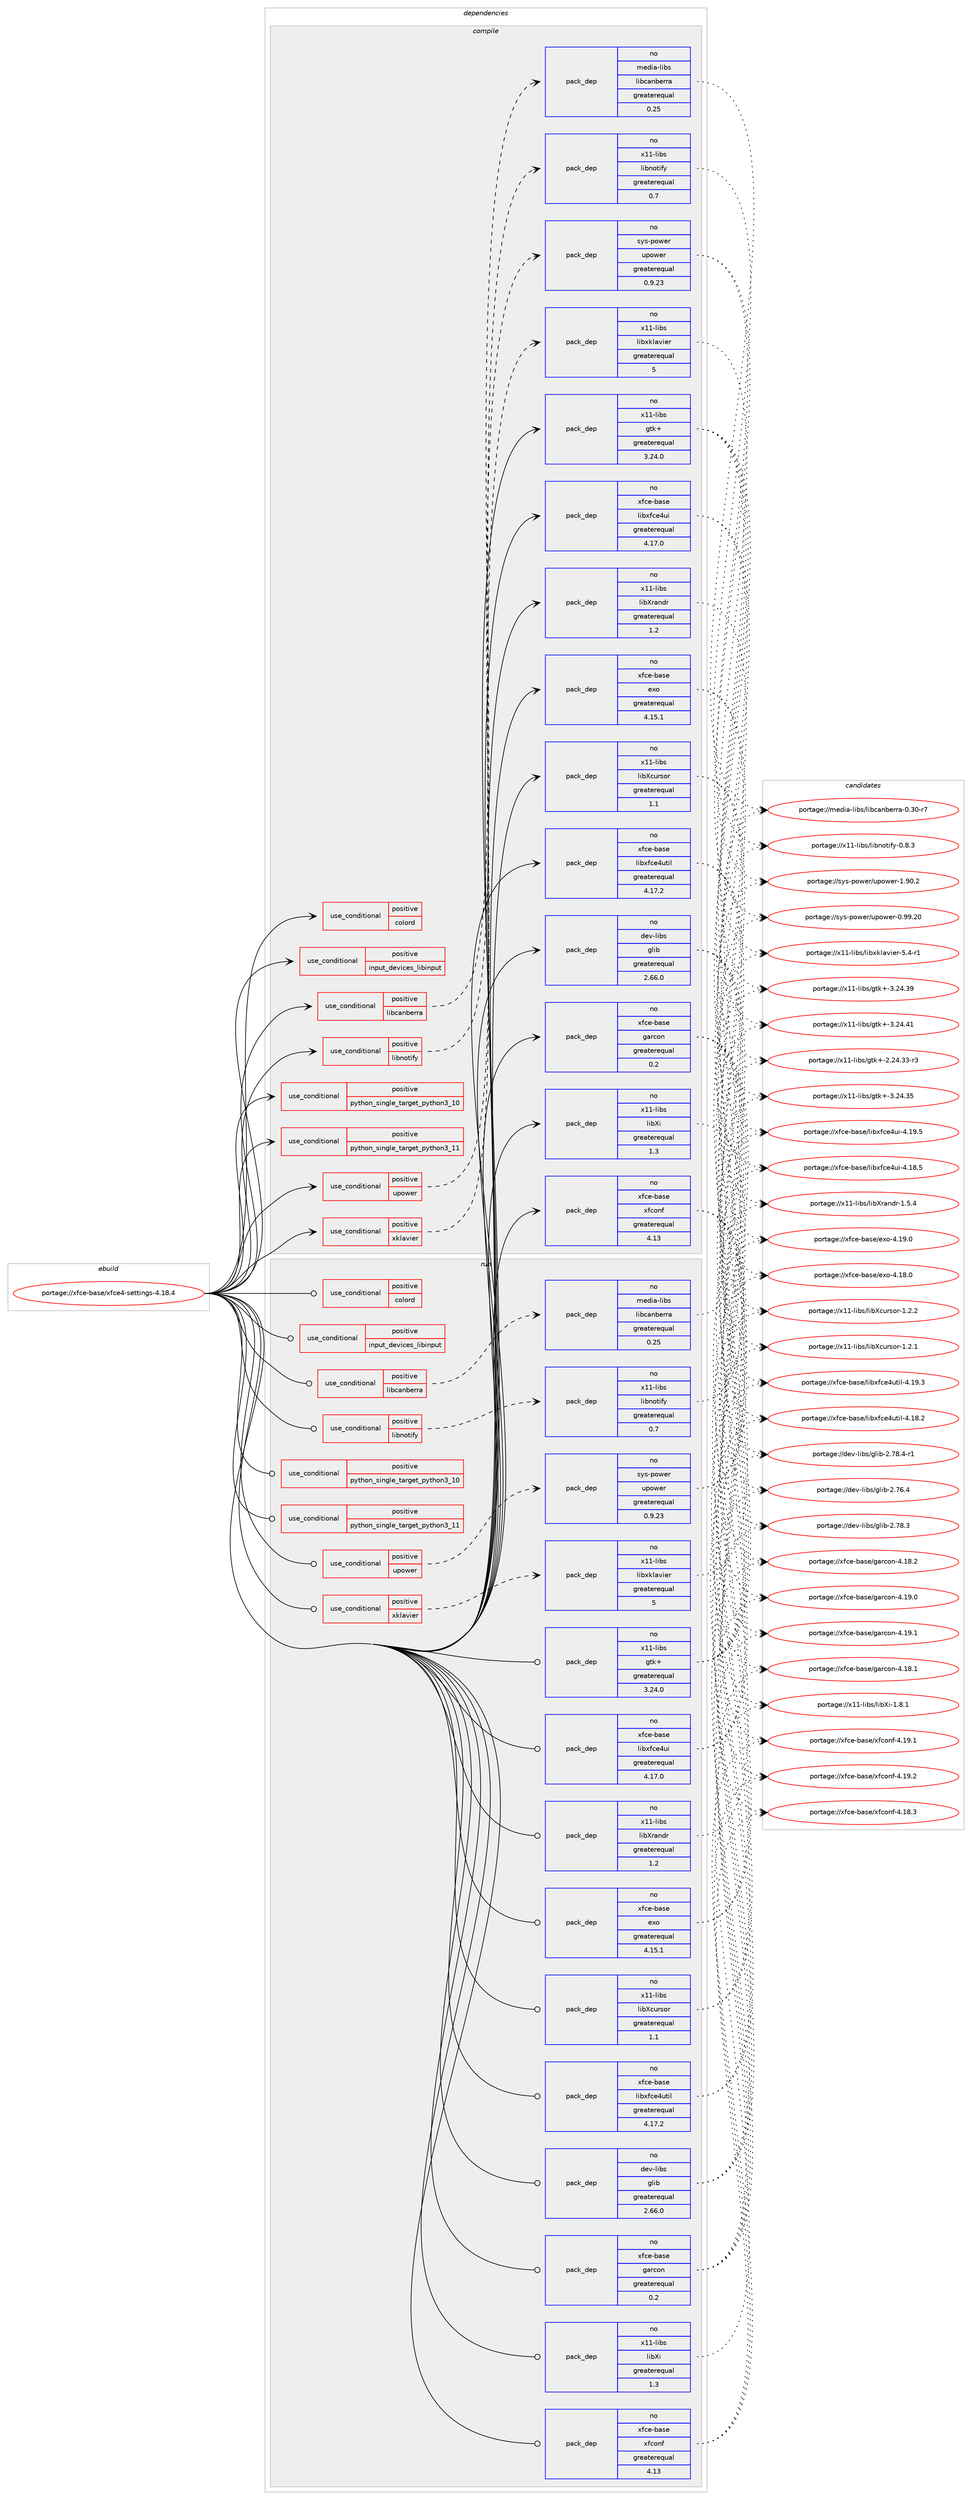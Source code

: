 digraph prolog {

# *************
# Graph options
# *************

newrank=true;
concentrate=true;
compound=true;
graph [rankdir=LR,fontname=Helvetica,fontsize=10,ranksep=1.5];#, ranksep=2.5, nodesep=0.2];
edge  [arrowhead=vee];
node  [fontname=Helvetica,fontsize=10];

# **********
# The ebuild
# **********

subgraph cluster_leftcol {
color=gray;
rank=same;
label=<<i>ebuild</i>>;
id [label="portage://xfce-base/xfce4-settings-4.18.4", color=red, width=4, href="../xfce-base/xfce4-settings-4.18.4.svg"];
}

# ****************
# The dependencies
# ****************

subgraph cluster_midcol {
color=gray;
label=<<i>dependencies</i>>;
subgraph cluster_compile {
fillcolor="#eeeeee";
style=filled;
label=<<i>compile</i>>;
subgraph cond13839 {
dependency20411 [label=<<TABLE BORDER="0" CELLBORDER="1" CELLSPACING="0" CELLPADDING="4"><TR><TD ROWSPAN="3" CELLPADDING="10">use_conditional</TD></TR><TR><TD>positive</TD></TR><TR><TD>colord</TD></TR></TABLE>>, shape=none, color=red];
# *** BEGIN UNKNOWN DEPENDENCY TYPE (TODO) ***
# dependency20411 -> package_dependency(portage://xfce-base/xfce4-settings-4.18.4,install,no,x11-misc,colord,none,[,,],any_same_slot,[])
# *** END UNKNOWN DEPENDENCY TYPE (TODO) ***

}
id:e -> dependency20411:w [weight=20,style="solid",arrowhead="vee"];
subgraph cond13840 {
dependency20412 [label=<<TABLE BORDER="0" CELLBORDER="1" CELLSPACING="0" CELLPADDING="4"><TR><TD ROWSPAN="3" CELLPADDING="10">use_conditional</TD></TR><TR><TD>positive</TD></TR><TR><TD>input_devices_libinput</TD></TR></TABLE>>, shape=none, color=red];
# *** BEGIN UNKNOWN DEPENDENCY TYPE (TODO) ***
# dependency20412 -> package_dependency(portage://xfce-base/xfce4-settings-4.18.4,install,no,x11-drivers,xf86-input-libinput,none,[,,],[],[])
# *** END UNKNOWN DEPENDENCY TYPE (TODO) ***

}
id:e -> dependency20412:w [weight=20,style="solid",arrowhead="vee"];
subgraph cond13841 {
dependency20413 [label=<<TABLE BORDER="0" CELLBORDER="1" CELLSPACING="0" CELLPADDING="4"><TR><TD ROWSPAN="3" CELLPADDING="10">use_conditional</TD></TR><TR><TD>positive</TD></TR><TR><TD>libcanberra</TD></TR></TABLE>>, shape=none, color=red];
subgraph pack6299 {
dependency20414 [label=<<TABLE BORDER="0" CELLBORDER="1" CELLSPACING="0" CELLPADDING="4" WIDTH="220"><TR><TD ROWSPAN="6" CELLPADDING="30">pack_dep</TD></TR><TR><TD WIDTH="110">no</TD></TR><TR><TD>media-libs</TD></TR><TR><TD>libcanberra</TD></TR><TR><TD>greaterequal</TD></TR><TR><TD>0.25</TD></TR></TABLE>>, shape=none, color=blue];
}
dependency20413:e -> dependency20414:w [weight=20,style="dashed",arrowhead="vee"];
}
id:e -> dependency20413:w [weight=20,style="solid",arrowhead="vee"];
subgraph cond13842 {
dependency20415 [label=<<TABLE BORDER="0" CELLBORDER="1" CELLSPACING="0" CELLPADDING="4"><TR><TD ROWSPAN="3" CELLPADDING="10">use_conditional</TD></TR><TR><TD>positive</TD></TR><TR><TD>libnotify</TD></TR></TABLE>>, shape=none, color=red];
subgraph pack6300 {
dependency20416 [label=<<TABLE BORDER="0" CELLBORDER="1" CELLSPACING="0" CELLPADDING="4" WIDTH="220"><TR><TD ROWSPAN="6" CELLPADDING="30">pack_dep</TD></TR><TR><TD WIDTH="110">no</TD></TR><TR><TD>x11-libs</TD></TR><TR><TD>libnotify</TD></TR><TR><TD>greaterequal</TD></TR><TR><TD>0.7</TD></TR></TABLE>>, shape=none, color=blue];
}
dependency20415:e -> dependency20416:w [weight=20,style="dashed",arrowhead="vee"];
}
id:e -> dependency20415:w [weight=20,style="solid",arrowhead="vee"];
subgraph cond13843 {
dependency20417 [label=<<TABLE BORDER="0" CELLBORDER="1" CELLSPACING="0" CELLPADDING="4"><TR><TD ROWSPAN="3" CELLPADDING="10">use_conditional</TD></TR><TR><TD>positive</TD></TR><TR><TD>python_single_target_python3_10</TD></TR></TABLE>>, shape=none, color=red];
# *** BEGIN UNKNOWN DEPENDENCY TYPE (TODO) ***
# dependency20417 -> package_dependency(portage://xfce-base/xfce4-settings-4.18.4,install,no,dev-lang,python,none,[,,],[slot(3.10)],[])
# *** END UNKNOWN DEPENDENCY TYPE (TODO) ***

}
id:e -> dependency20417:w [weight=20,style="solid",arrowhead="vee"];
subgraph cond13844 {
dependency20418 [label=<<TABLE BORDER="0" CELLBORDER="1" CELLSPACING="0" CELLPADDING="4"><TR><TD ROWSPAN="3" CELLPADDING="10">use_conditional</TD></TR><TR><TD>positive</TD></TR><TR><TD>python_single_target_python3_11</TD></TR></TABLE>>, shape=none, color=red];
# *** BEGIN UNKNOWN DEPENDENCY TYPE (TODO) ***
# dependency20418 -> package_dependency(portage://xfce-base/xfce4-settings-4.18.4,install,no,dev-lang,python,none,[,,],[slot(3.11)],[])
# *** END UNKNOWN DEPENDENCY TYPE (TODO) ***

}
id:e -> dependency20418:w [weight=20,style="solid",arrowhead="vee"];
subgraph cond13845 {
dependency20419 [label=<<TABLE BORDER="0" CELLBORDER="1" CELLSPACING="0" CELLPADDING="4"><TR><TD ROWSPAN="3" CELLPADDING="10">use_conditional</TD></TR><TR><TD>positive</TD></TR><TR><TD>upower</TD></TR></TABLE>>, shape=none, color=red];
subgraph pack6301 {
dependency20420 [label=<<TABLE BORDER="0" CELLBORDER="1" CELLSPACING="0" CELLPADDING="4" WIDTH="220"><TR><TD ROWSPAN="6" CELLPADDING="30">pack_dep</TD></TR><TR><TD WIDTH="110">no</TD></TR><TR><TD>sys-power</TD></TR><TR><TD>upower</TD></TR><TR><TD>greaterequal</TD></TR><TR><TD>0.9.23</TD></TR></TABLE>>, shape=none, color=blue];
}
dependency20419:e -> dependency20420:w [weight=20,style="dashed",arrowhead="vee"];
}
id:e -> dependency20419:w [weight=20,style="solid",arrowhead="vee"];
subgraph cond13846 {
dependency20421 [label=<<TABLE BORDER="0" CELLBORDER="1" CELLSPACING="0" CELLPADDING="4"><TR><TD ROWSPAN="3" CELLPADDING="10">use_conditional</TD></TR><TR><TD>positive</TD></TR><TR><TD>xklavier</TD></TR></TABLE>>, shape=none, color=red];
subgraph pack6302 {
dependency20422 [label=<<TABLE BORDER="0" CELLBORDER="1" CELLSPACING="0" CELLPADDING="4" WIDTH="220"><TR><TD ROWSPAN="6" CELLPADDING="30">pack_dep</TD></TR><TR><TD WIDTH="110">no</TD></TR><TR><TD>x11-libs</TD></TR><TR><TD>libxklavier</TD></TR><TR><TD>greaterequal</TD></TR><TR><TD>5</TD></TR></TABLE>>, shape=none, color=blue];
}
dependency20421:e -> dependency20422:w [weight=20,style="dashed",arrowhead="vee"];
}
id:e -> dependency20421:w [weight=20,style="solid",arrowhead="vee"];
subgraph pack6303 {
dependency20423 [label=<<TABLE BORDER="0" CELLBORDER="1" CELLSPACING="0" CELLPADDING="4" WIDTH="220"><TR><TD ROWSPAN="6" CELLPADDING="30">pack_dep</TD></TR><TR><TD WIDTH="110">no</TD></TR><TR><TD>dev-libs</TD></TR><TR><TD>glib</TD></TR><TR><TD>greaterequal</TD></TR><TR><TD>2.66.0</TD></TR></TABLE>>, shape=none, color=blue];
}
id:e -> dependency20423:w [weight=20,style="solid",arrowhead="vee"];
# *** BEGIN UNKNOWN DEPENDENCY TYPE (TODO) ***
# id -> package_dependency(portage://xfce-base/xfce4-settings-4.18.4,install,no,media-libs,fontconfig,none,[,,],[],[])
# *** END UNKNOWN DEPENDENCY TYPE (TODO) ***

# *** BEGIN UNKNOWN DEPENDENCY TYPE (TODO) ***
# id -> package_dependency(portage://xfce-base/xfce4-settings-4.18.4,install,no,x11-base,xorg-proto,none,[,,],[],[])
# *** END UNKNOWN DEPENDENCY TYPE (TODO) ***

subgraph pack6304 {
dependency20424 [label=<<TABLE BORDER="0" CELLBORDER="1" CELLSPACING="0" CELLPADDING="4" WIDTH="220"><TR><TD ROWSPAN="6" CELLPADDING="30">pack_dep</TD></TR><TR><TD WIDTH="110">no</TD></TR><TR><TD>x11-libs</TD></TR><TR><TD>gtk+</TD></TR><TR><TD>greaterequal</TD></TR><TR><TD>3.24.0</TD></TR></TABLE>>, shape=none, color=blue];
}
id:e -> dependency20424:w [weight=20,style="solid",arrowhead="vee"];
# *** BEGIN UNKNOWN DEPENDENCY TYPE (TODO) ***
# id -> package_dependency(portage://xfce-base/xfce4-settings-4.18.4,install,no,x11-libs,libX11,none,[,,],[],[])
# *** END UNKNOWN DEPENDENCY TYPE (TODO) ***

subgraph pack6305 {
dependency20425 [label=<<TABLE BORDER="0" CELLBORDER="1" CELLSPACING="0" CELLPADDING="4" WIDTH="220"><TR><TD ROWSPAN="6" CELLPADDING="30">pack_dep</TD></TR><TR><TD WIDTH="110">no</TD></TR><TR><TD>x11-libs</TD></TR><TR><TD>libXcursor</TD></TR><TR><TD>greaterequal</TD></TR><TR><TD>1.1</TD></TR></TABLE>>, shape=none, color=blue];
}
id:e -> dependency20425:w [weight=20,style="solid",arrowhead="vee"];
subgraph pack6306 {
dependency20426 [label=<<TABLE BORDER="0" CELLBORDER="1" CELLSPACING="0" CELLPADDING="4" WIDTH="220"><TR><TD ROWSPAN="6" CELLPADDING="30">pack_dep</TD></TR><TR><TD WIDTH="110">no</TD></TR><TR><TD>x11-libs</TD></TR><TR><TD>libXi</TD></TR><TR><TD>greaterequal</TD></TR><TR><TD>1.3</TD></TR></TABLE>>, shape=none, color=blue];
}
id:e -> dependency20426:w [weight=20,style="solid",arrowhead="vee"];
subgraph pack6307 {
dependency20427 [label=<<TABLE BORDER="0" CELLBORDER="1" CELLSPACING="0" CELLPADDING="4" WIDTH="220"><TR><TD ROWSPAN="6" CELLPADDING="30">pack_dep</TD></TR><TR><TD WIDTH="110">no</TD></TR><TR><TD>x11-libs</TD></TR><TR><TD>libXrandr</TD></TR><TR><TD>greaterequal</TD></TR><TR><TD>1.2</TD></TR></TABLE>>, shape=none, color=blue];
}
id:e -> dependency20427:w [weight=20,style="solid",arrowhead="vee"];
subgraph pack6308 {
dependency20428 [label=<<TABLE BORDER="0" CELLBORDER="1" CELLSPACING="0" CELLPADDING="4" WIDTH="220"><TR><TD ROWSPAN="6" CELLPADDING="30">pack_dep</TD></TR><TR><TD WIDTH="110">no</TD></TR><TR><TD>xfce-base</TD></TR><TR><TD>exo</TD></TR><TR><TD>greaterequal</TD></TR><TR><TD>4.15.1</TD></TR></TABLE>>, shape=none, color=blue];
}
id:e -> dependency20428:w [weight=20,style="solid",arrowhead="vee"];
subgraph pack6309 {
dependency20429 [label=<<TABLE BORDER="0" CELLBORDER="1" CELLSPACING="0" CELLPADDING="4" WIDTH="220"><TR><TD ROWSPAN="6" CELLPADDING="30">pack_dep</TD></TR><TR><TD WIDTH="110">no</TD></TR><TR><TD>xfce-base</TD></TR><TR><TD>garcon</TD></TR><TR><TD>greaterequal</TD></TR><TR><TD>0.2</TD></TR></TABLE>>, shape=none, color=blue];
}
id:e -> dependency20429:w [weight=20,style="solid",arrowhead="vee"];
subgraph pack6310 {
dependency20430 [label=<<TABLE BORDER="0" CELLBORDER="1" CELLSPACING="0" CELLPADDING="4" WIDTH="220"><TR><TD ROWSPAN="6" CELLPADDING="30">pack_dep</TD></TR><TR><TD WIDTH="110">no</TD></TR><TR><TD>xfce-base</TD></TR><TR><TD>libxfce4ui</TD></TR><TR><TD>greaterequal</TD></TR><TR><TD>4.17.0</TD></TR></TABLE>>, shape=none, color=blue];
}
id:e -> dependency20430:w [weight=20,style="solid",arrowhead="vee"];
subgraph pack6311 {
dependency20431 [label=<<TABLE BORDER="0" CELLBORDER="1" CELLSPACING="0" CELLPADDING="4" WIDTH="220"><TR><TD ROWSPAN="6" CELLPADDING="30">pack_dep</TD></TR><TR><TD WIDTH="110">no</TD></TR><TR><TD>xfce-base</TD></TR><TR><TD>libxfce4util</TD></TR><TR><TD>greaterequal</TD></TR><TR><TD>4.17.2</TD></TR></TABLE>>, shape=none, color=blue];
}
id:e -> dependency20431:w [weight=20,style="solid",arrowhead="vee"];
subgraph pack6312 {
dependency20432 [label=<<TABLE BORDER="0" CELLBORDER="1" CELLSPACING="0" CELLPADDING="4" WIDTH="220"><TR><TD ROWSPAN="6" CELLPADDING="30">pack_dep</TD></TR><TR><TD WIDTH="110">no</TD></TR><TR><TD>xfce-base</TD></TR><TR><TD>xfconf</TD></TR><TR><TD>greaterequal</TD></TR><TR><TD>4.13</TD></TR></TABLE>>, shape=none, color=blue];
}
id:e -> dependency20432:w [weight=20,style="solid",arrowhead="vee"];
}
subgraph cluster_compileandrun {
fillcolor="#eeeeee";
style=filled;
label=<<i>compile and run</i>>;
}
subgraph cluster_run {
fillcolor="#eeeeee";
style=filled;
label=<<i>run</i>>;
subgraph cond13847 {
dependency20433 [label=<<TABLE BORDER="0" CELLBORDER="1" CELLSPACING="0" CELLPADDING="4"><TR><TD ROWSPAN="3" CELLPADDING="10">use_conditional</TD></TR><TR><TD>positive</TD></TR><TR><TD>colord</TD></TR></TABLE>>, shape=none, color=red];
# *** BEGIN UNKNOWN DEPENDENCY TYPE (TODO) ***
# dependency20433 -> package_dependency(portage://xfce-base/xfce4-settings-4.18.4,run,no,x11-misc,colord,none,[,,],any_same_slot,[])
# *** END UNKNOWN DEPENDENCY TYPE (TODO) ***

}
id:e -> dependency20433:w [weight=20,style="solid",arrowhead="odot"];
subgraph cond13848 {
dependency20434 [label=<<TABLE BORDER="0" CELLBORDER="1" CELLSPACING="0" CELLPADDING="4"><TR><TD ROWSPAN="3" CELLPADDING="10">use_conditional</TD></TR><TR><TD>positive</TD></TR><TR><TD>input_devices_libinput</TD></TR></TABLE>>, shape=none, color=red];
# *** BEGIN UNKNOWN DEPENDENCY TYPE (TODO) ***
# dependency20434 -> package_dependency(portage://xfce-base/xfce4-settings-4.18.4,run,no,x11-drivers,xf86-input-libinput,none,[,,],[],[])
# *** END UNKNOWN DEPENDENCY TYPE (TODO) ***

}
id:e -> dependency20434:w [weight=20,style="solid",arrowhead="odot"];
subgraph cond13849 {
dependency20435 [label=<<TABLE BORDER="0" CELLBORDER="1" CELLSPACING="0" CELLPADDING="4"><TR><TD ROWSPAN="3" CELLPADDING="10">use_conditional</TD></TR><TR><TD>positive</TD></TR><TR><TD>libcanberra</TD></TR></TABLE>>, shape=none, color=red];
subgraph pack6313 {
dependency20436 [label=<<TABLE BORDER="0" CELLBORDER="1" CELLSPACING="0" CELLPADDING="4" WIDTH="220"><TR><TD ROWSPAN="6" CELLPADDING="30">pack_dep</TD></TR><TR><TD WIDTH="110">no</TD></TR><TR><TD>media-libs</TD></TR><TR><TD>libcanberra</TD></TR><TR><TD>greaterequal</TD></TR><TR><TD>0.25</TD></TR></TABLE>>, shape=none, color=blue];
}
dependency20435:e -> dependency20436:w [weight=20,style="dashed",arrowhead="vee"];
}
id:e -> dependency20435:w [weight=20,style="solid",arrowhead="odot"];
subgraph cond13850 {
dependency20437 [label=<<TABLE BORDER="0" CELLBORDER="1" CELLSPACING="0" CELLPADDING="4"><TR><TD ROWSPAN="3" CELLPADDING="10">use_conditional</TD></TR><TR><TD>positive</TD></TR><TR><TD>libnotify</TD></TR></TABLE>>, shape=none, color=red];
subgraph pack6314 {
dependency20438 [label=<<TABLE BORDER="0" CELLBORDER="1" CELLSPACING="0" CELLPADDING="4" WIDTH="220"><TR><TD ROWSPAN="6" CELLPADDING="30">pack_dep</TD></TR><TR><TD WIDTH="110">no</TD></TR><TR><TD>x11-libs</TD></TR><TR><TD>libnotify</TD></TR><TR><TD>greaterequal</TD></TR><TR><TD>0.7</TD></TR></TABLE>>, shape=none, color=blue];
}
dependency20437:e -> dependency20438:w [weight=20,style="dashed",arrowhead="vee"];
}
id:e -> dependency20437:w [weight=20,style="solid",arrowhead="odot"];
subgraph cond13851 {
dependency20439 [label=<<TABLE BORDER="0" CELLBORDER="1" CELLSPACING="0" CELLPADDING="4"><TR><TD ROWSPAN="3" CELLPADDING="10">use_conditional</TD></TR><TR><TD>positive</TD></TR><TR><TD>python_single_target_python3_10</TD></TR></TABLE>>, shape=none, color=red];
# *** BEGIN UNKNOWN DEPENDENCY TYPE (TODO) ***
# dependency20439 -> package_dependency(portage://xfce-base/xfce4-settings-4.18.4,run,no,dev-lang,python,none,[,,],[slot(3.10)],[])
# *** END UNKNOWN DEPENDENCY TYPE (TODO) ***

}
id:e -> dependency20439:w [weight=20,style="solid",arrowhead="odot"];
subgraph cond13852 {
dependency20440 [label=<<TABLE BORDER="0" CELLBORDER="1" CELLSPACING="0" CELLPADDING="4"><TR><TD ROWSPAN="3" CELLPADDING="10">use_conditional</TD></TR><TR><TD>positive</TD></TR><TR><TD>python_single_target_python3_11</TD></TR></TABLE>>, shape=none, color=red];
# *** BEGIN UNKNOWN DEPENDENCY TYPE (TODO) ***
# dependency20440 -> package_dependency(portage://xfce-base/xfce4-settings-4.18.4,run,no,dev-lang,python,none,[,,],[slot(3.11)],[])
# *** END UNKNOWN DEPENDENCY TYPE (TODO) ***

}
id:e -> dependency20440:w [weight=20,style="solid",arrowhead="odot"];
subgraph cond13853 {
dependency20441 [label=<<TABLE BORDER="0" CELLBORDER="1" CELLSPACING="0" CELLPADDING="4"><TR><TD ROWSPAN="3" CELLPADDING="10">use_conditional</TD></TR><TR><TD>positive</TD></TR><TR><TD>upower</TD></TR></TABLE>>, shape=none, color=red];
subgraph pack6315 {
dependency20442 [label=<<TABLE BORDER="0" CELLBORDER="1" CELLSPACING="0" CELLPADDING="4" WIDTH="220"><TR><TD ROWSPAN="6" CELLPADDING="30">pack_dep</TD></TR><TR><TD WIDTH="110">no</TD></TR><TR><TD>sys-power</TD></TR><TR><TD>upower</TD></TR><TR><TD>greaterequal</TD></TR><TR><TD>0.9.23</TD></TR></TABLE>>, shape=none, color=blue];
}
dependency20441:e -> dependency20442:w [weight=20,style="dashed",arrowhead="vee"];
}
id:e -> dependency20441:w [weight=20,style="solid",arrowhead="odot"];
subgraph cond13854 {
dependency20443 [label=<<TABLE BORDER="0" CELLBORDER="1" CELLSPACING="0" CELLPADDING="4"><TR><TD ROWSPAN="3" CELLPADDING="10">use_conditional</TD></TR><TR><TD>positive</TD></TR><TR><TD>xklavier</TD></TR></TABLE>>, shape=none, color=red];
subgraph pack6316 {
dependency20444 [label=<<TABLE BORDER="0" CELLBORDER="1" CELLSPACING="0" CELLPADDING="4" WIDTH="220"><TR><TD ROWSPAN="6" CELLPADDING="30">pack_dep</TD></TR><TR><TD WIDTH="110">no</TD></TR><TR><TD>x11-libs</TD></TR><TR><TD>libxklavier</TD></TR><TR><TD>greaterequal</TD></TR><TR><TD>5</TD></TR></TABLE>>, shape=none, color=blue];
}
dependency20443:e -> dependency20444:w [weight=20,style="dashed",arrowhead="vee"];
}
id:e -> dependency20443:w [weight=20,style="solid",arrowhead="odot"];
subgraph pack6317 {
dependency20445 [label=<<TABLE BORDER="0" CELLBORDER="1" CELLSPACING="0" CELLPADDING="4" WIDTH="220"><TR><TD ROWSPAN="6" CELLPADDING="30">pack_dep</TD></TR><TR><TD WIDTH="110">no</TD></TR><TR><TD>dev-libs</TD></TR><TR><TD>glib</TD></TR><TR><TD>greaterequal</TD></TR><TR><TD>2.66.0</TD></TR></TABLE>>, shape=none, color=blue];
}
id:e -> dependency20445:w [weight=20,style="solid",arrowhead="odot"];
# *** BEGIN UNKNOWN DEPENDENCY TYPE (TODO) ***
# id -> package_dependency(portage://xfce-base/xfce4-settings-4.18.4,run,no,media-libs,fontconfig,none,[,,],[],[])
# *** END UNKNOWN DEPENDENCY TYPE (TODO) ***

subgraph pack6318 {
dependency20446 [label=<<TABLE BORDER="0" CELLBORDER="1" CELLSPACING="0" CELLPADDING="4" WIDTH="220"><TR><TD ROWSPAN="6" CELLPADDING="30">pack_dep</TD></TR><TR><TD WIDTH="110">no</TD></TR><TR><TD>x11-libs</TD></TR><TR><TD>gtk+</TD></TR><TR><TD>greaterequal</TD></TR><TR><TD>3.24.0</TD></TR></TABLE>>, shape=none, color=blue];
}
id:e -> dependency20446:w [weight=20,style="solid",arrowhead="odot"];
# *** BEGIN UNKNOWN DEPENDENCY TYPE (TODO) ***
# id -> package_dependency(portage://xfce-base/xfce4-settings-4.18.4,run,no,x11-libs,libX11,none,[,,],[],[])
# *** END UNKNOWN DEPENDENCY TYPE (TODO) ***

subgraph pack6319 {
dependency20447 [label=<<TABLE BORDER="0" CELLBORDER="1" CELLSPACING="0" CELLPADDING="4" WIDTH="220"><TR><TD ROWSPAN="6" CELLPADDING="30">pack_dep</TD></TR><TR><TD WIDTH="110">no</TD></TR><TR><TD>x11-libs</TD></TR><TR><TD>libXcursor</TD></TR><TR><TD>greaterequal</TD></TR><TR><TD>1.1</TD></TR></TABLE>>, shape=none, color=blue];
}
id:e -> dependency20447:w [weight=20,style="solid",arrowhead="odot"];
subgraph pack6320 {
dependency20448 [label=<<TABLE BORDER="0" CELLBORDER="1" CELLSPACING="0" CELLPADDING="4" WIDTH="220"><TR><TD ROWSPAN="6" CELLPADDING="30">pack_dep</TD></TR><TR><TD WIDTH="110">no</TD></TR><TR><TD>x11-libs</TD></TR><TR><TD>libXi</TD></TR><TR><TD>greaterequal</TD></TR><TR><TD>1.3</TD></TR></TABLE>>, shape=none, color=blue];
}
id:e -> dependency20448:w [weight=20,style="solid",arrowhead="odot"];
subgraph pack6321 {
dependency20449 [label=<<TABLE BORDER="0" CELLBORDER="1" CELLSPACING="0" CELLPADDING="4" WIDTH="220"><TR><TD ROWSPAN="6" CELLPADDING="30">pack_dep</TD></TR><TR><TD WIDTH="110">no</TD></TR><TR><TD>x11-libs</TD></TR><TR><TD>libXrandr</TD></TR><TR><TD>greaterequal</TD></TR><TR><TD>1.2</TD></TR></TABLE>>, shape=none, color=blue];
}
id:e -> dependency20449:w [weight=20,style="solid",arrowhead="odot"];
subgraph pack6322 {
dependency20450 [label=<<TABLE BORDER="0" CELLBORDER="1" CELLSPACING="0" CELLPADDING="4" WIDTH="220"><TR><TD ROWSPAN="6" CELLPADDING="30">pack_dep</TD></TR><TR><TD WIDTH="110">no</TD></TR><TR><TD>xfce-base</TD></TR><TR><TD>exo</TD></TR><TR><TD>greaterequal</TD></TR><TR><TD>4.15.1</TD></TR></TABLE>>, shape=none, color=blue];
}
id:e -> dependency20450:w [weight=20,style="solid",arrowhead="odot"];
subgraph pack6323 {
dependency20451 [label=<<TABLE BORDER="0" CELLBORDER="1" CELLSPACING="0" CELLPADDING="4" WIDTH="220"><TR><TD ROWSPAN="6" CELLPADDING="30">pack_dep</TD></TR><TR><TD WIDTH="110">no</TD></TR><TR><TD>xfce-base</TD></TR><TR><TD>garcon</TD></TR><TR><TD>greaterequal</TD></TR><TR><TD>0.2</TD></TR></TABLE>>, shape=none, color=blue];
}
id:e -> dependency20451:w [weight=20,style="solid",arrowhead="odot"];
subgraph pack6324 {
dependency20452 [label=<<TABLE BORDER="0" CELLBORDER="1" CELLSPACING="0" CELLPADDING="4" WIDTH="220"><TR><TD ROWSPAN="6" CELLPADDING="30">pack_dep</TD></TR><TR><TD WIDTH="110">no</TD></TR><TR><TD>xfce-base</TD></TR><TR><TD>libxfce4ui</TD></TR><TR><TD>greaterequal</TD></TR><TR><TD>4.17.0</TD></TR></TABLE>>, shape=none, color=blue];
}
id:e -> dependency20452:w [weight=20,style="solid",arrowhead="odot"];
subgraph pack6325 {
dependency20453 [label=<<TABLE BORDER="0" CELLBORDER="1" CELLSPACING="0" CELLPADDING="4" WIDTH="220"><TR><TD ROWSPAN="6" CELLPADDING="30">pack_dep</TD></TR><TR><TD WIDTH="110">no</TD></TR><TR><TD>xfce-base</TD></TR><TR><TD>libxfce4util</TD></TR><TR><TD>greaterequal</TD></TR><TR><TD>4.17.2</TD></TR></TABLE>>, shape=none, color=blue];
}
id:e -> dependency20453:w [weight=20,style="solid",arrowhead="odot"];
subgraph pack6326 {
dependency20454 [label=<<TABLE BORDER="0" CELLBORDER="1" CELLSPACING="0" CELLPADDING="4" WIDTH="220"><TR><TD ROWSPAN="6" CELLPADDING="30">pack_dep</TD></TR><TR><TD WIDTH="110">no</TD></TR><TR><TD>xfce-base</TD></TR><TR><TD>xfconf</TD></TR><TR><TD>greaterequal</TD></TR><TR><TD>4.13</TD></TR></TABLE>>, shape=none, color=blue];
}
id:e -> dependency20454:w [weight=20,style="solid",arrowhead="odot"];
}
}

# **************
# The candidates
# **************

subgraph cluster_choices {
rank=same;
color=gray;
label=<<i>candidates</i>>;

subgraph choice6299 {
color=black;
nodesep=1;
choice10910110010597451081059811547108105989997110981011141149745484651484511455 [label="portage://media-libs/libcanberra-0.30-r7", color=red, width=4,href="../media-libs/libcanberra-0.30-r7.svg"];
dependency20414:e -> choice10910110010597451081059811547108105989997110981011141149745484651484511455:w [style=dotted,weight="100"];
}
subgraph choice6300 {
color=black;
nodesep=1;
choice120494945108105981154710810598110111116105102121454846564651 [label="portage://x11-libs/libnotify-0.8.3", color=red, width=4,href="../x11-libs/libnotify-0.8.3.svg"];
dependency20416:e -> choice120494945108105981154710810598110111116105102121454846564651:w [style=dotted,weight="100"];
}
subgraph choice6301 {
color=black;
nodesep=1;
choice11512111545112111119101114471171121111191011144548465757465048 [label="portage://sys-power/upower-0.99.20", color=red, width=4,href="../sys-power/upower-0.99.20.svg"];
choice115121115451121111191011144711711211111910111445494657484650 [label="portage://sys-power/upower-1.90.2", color=red, width=4,href="../sys-power/upower-1.90.2.svg"];
dependency20420:e -> choice11512111545112111119101114471171121111191011144548465757465048:w [style=dotted,weight="100"];
dependency20420:e -> choice115121115451121111191011144711711211111910111445494657484650:w [style=dotted,weight="100"];
}
subgraph choice6302 {
color=black;
nodesep=1;
choice12049494510810598115471081059812010710897118105101114455346524511449 [label="portage://x11-libs/libxklavier-5.4-r1", color=red, width=4,href="../x11-libs/libxklavier-5.4-r1.svg"];
dependency20422:e -> choice12049494510810598115471081059812010710897118105101114455346524511449:w [style=dotted,weight="100"];
}
subgraph choice6303 {
color=black;
nodesep=1;
choice1001011184510810598115471031081059845504655544652 [label="portage://dev-libs/glib-2.76.4", color=red, width=4,href="../dev-libs/glib-2.76.4.svg"];
choice1001011184510810598115471031081059845504655564651 [label="portage://dev-libs/glib-2.78.3", color=red, width=4,href="../dev-libs/glib-2.78.3.svg"];
choice10010111845108105981154710310810598455046555646524511449 [label="portage://dev-libs/glib-2.78.4-r1", color=red, width=4,href="../dev-libs/glib-2.78.4-r1.svg"];
dependency20423:e -> choice1001011184510810598115471031081059845504655544652:w [style=dotted,weight="100"];
dependency20423:e -> choice1001011184510810598115471031081059845504655564651:w [style=dotted,weight="100"];
dependency20423:e -> choice10010111845108105981154710310810598455046555646524511449:w [style=dotted,weight="100"];
}
subgraph choice6304 {
color=black;
nodesep=1;
choice12049494510810598115471031161074345504650524651514511451 [label="portage://x11-libs/gtk+-2.24.33-r3", color=red, width=4,href="../x11-libs/gtk+-2.24.33-r3.svg"];
choice1204949451081059811547103116107434551465052465153 [label="portage://x11-libs/gtk+-3.24.35", color=red, width=4,href="../x11-libs/gtk+-3.24.35.svg"];
choice1204949451081059811547103116107434551465052465157 [label="portage://x11-libs/gtk+-3.24.39", color=red, width=4,href="../x11-libs/gtk+-3.24.39.svg"];
choice1204949451081059811547103116107434551465052465249 [label="portage://x11-libs/gtk+-3.24.41", color=red, width=4,href="../x11-libs/gtk+-3.24.41.svg"];
dependency20424:e -> choice12049494510810598115471031161074345504650524651514511451:w [style=dotted,weight="100"];
dependency20424:e -> choice1204949451081059811547103116107434551465052465153:w [style=dotted,weight="100"];
dependency20424:e -> choice1204949451081059811547103116107434551465052465157:w [style=dotted,weight="100"];
dependency20424:e -> choice1204949451081059811547103116107434551465052465249:w [style=dotted,weight="100"];
}
subgraph choice6305 {
color=black;
nodesep=1;
choice1204949451081059811547108105988899117114115111114454946504649 [label="portage://x11-libs/libXcursor-1.2.1", color=red, width=4,href="../x11-libs/libXcursor-1.2.1.svg"];
choice1204949451081059811547108105988899117114115111114454946504650 [label="portage://x11-libs/libXcursor-1.2.2", color=red, width=4,href="../x11-libs/libXcursor-1.2.2.svg"];
dependency20425:e -> choice1204949451081059811547108105988899117114115111114454946504649:w [style=dotted,weight="100"];
dependency20425:e -> choice1204949451081059811547108105988899117114115111114454946504650:w [style=dotted,weight="100"];
}
subgraph choice6306 {
color=black;
nodesep=1;
choice12049494510810598115471081059888105454946564649 [label="portage://x11-libs/libXi-1.8.1", color=red, width=4,href="../x11-libs/libXi-1.8.1.svg"];
dependency20426:e -> choice12049494510810598115471081059888105454946564649:w [style=dotted,weight="100"];
}
subgraph choice6307 {
color=black;
nodesep=1;
choice1204949451081059811547108105988811497110100114454946534652 [label="portage://x11-libs/libXrandr-1.5.4", color=red, width=4,href="../x11-libs/libXrandr-1.5.4.svg"];
dependency20427:e -> choice1204949451081059811547108105988811497110100114454946534652:w [style=dotted,weight="100"];
}
subgraph choice6308 {
color=black;
nodesep=1;
choice120102991014598971151014710112011145524649564648 [label="portage://xfce-base/exo-4.18.0", color=red, width=4,href="../xfce-base/exo-4.18.0.svg"];
choice120102991014598971151014710112011145524649574648 [label="portage://xfce-base/exo-4.19.0", color=red, width=4,href="../xfce-base/exo-4.19.0.svg"];
dependency20428:e -> choice120102991014598971151014710112011145524649564648:w [style=dotted,weight="100"];
dependency20428:e -> choice120102991014598971151014710112011145524649574648:w [style=dotted,weight="100"];
}
subgraph choice6309 {
color=black;
nodesep=1;
choice1201029910145989711510147103971149911111045524649564649 [label="portage://xfce-base/garcon-4.18.1", color=red, width=4,href="../xfce-base/garcon-4.18.1.svg"];
choice1201029910145989711510147103971149911111045524649564650 [label="portage://xfce-base/garcon-4.18.2", color=red, width=4,href="../xfce-base/garcon-4.18.2.svg"];
choice1201029910145989711510147103971149911111045524649574648 [label="portage://xfce-base/garcon-4.19.0", color=red, width=4,href="../xfce-base/garcon-4.19.0.svg"];
choice1201029910145989711510147103971149911111045524649574649 [label="portage://xfce-base/garcon-4.19.1", color=red, width=4,href="../xfce-base/garcon-4.19.1.svg"];
dependency20429:e -> choice1201029910145989711510147103971149911111045524649564649:w [style=dotted,weight="100"];
dependency20429:e -> choice1201029910145989711510147103971149911111045524649564650:w [style=dotted,weight="100"];
dependency20429:e -> choice1201029910145989711510147103971149911111045524649574648:w [style=dotted,weight="100"];
dependency20429:e -> choice1201029910145989711510147103971149911111045524649574649:w [style=dotted,weight="100"];
}
subgraph choice6310 {
color=black;
nodesep=1;
choice120102991014598971151014710810598120102991015211710545524649564653 [label="portage://xfce-base/libxfce4ui-4.18.5", color=red, width=4,href="../xfce-base/libxfce4ui-4.18.5.svg"];
choice120102991014598971151014710810598120102991015211710545524649574653 [label="portage://xfce-base/libxfce4ui-4.19.5", color=red, width=4,href="../xfce-base/libxfce4ui-4.19.5.svg"];
dependency20430:e -> choice120102991014598971151014710810598120102991015211710545524649564653:w [style=dotted,weight="100"];
dependency20430:e -> choice120102991014598971151014710810598120102991015211710545524649574653:w [style=dotted,weight="100"];
}
subgraph choice6311 {
color=black;
nodesep=1;
choice120102991014598971151014710810598120102991015211711610510845524649564650 [label="portage://xfce-base/libxfce4util-4.18.2", color=red, width=4,href="../xfce-base/libxfce4util-4.18.2.svg"];
choice120102991014598971151014710810598120102991015211711610510845524649574651 [label="portage://xfce-base/libxfce4util-4.19.3", color=red, width=4,href="../xfce-base/libxfce4util-4.19.3.svg"];
dependency20431:e -> choice120102991014598971151014710810598120102991015211711610510845524649564650:w [style=dotted,weight="100"];
dependency20431:e -> choice120102991014598971151014710810598120102991015211711610510845524649574651:w [style=dotted,weight="100"];
}
subgraph choice6312 {
color=black;
nodesep=1;
choice12010299101459897115101471201029911111010245524649564651 [label="portage://xfce-base/xfconf-4.18.3", color=red, width=4,href="../xfce-base/xfconf-4.18.3.svg"];
choice12010299101459897115101471201029911111010245524649574649 [label="portage://xfce-base/xfconf-4.19.1", color=red, width=4,href="../xfce-base/xfconf-4.19.1.svg"];
choice12010299101459897115101471201029911111010245524649574650 [label="portage://xfce-base/xfconf-4.19.2", color=red, width=4,href="../xfce-base/xfconf-4.19.2.svg"];
dependency20432:e -> choice12010299101459897115101471201029911111010245524649564651:w [style=dotted,weight="100"];
dependency20432:e -> choice12010299101459897115101471201029911111010245524649574649:w [style=dotted,weight="100"];
dependency20432:e -> choice12010299101459897115101471201029911111010245524649574650:w [style=dotted,weight="100"];
}
subgraph choice6313 {
color=black;
nodesep=1;
choice10910110010597451081059811547108105989997110981011141149745484651484511455 [label="portage://media-libs/libcanberra-0.30-r7", color=red, width=4,href="../media-libs/libcanberra-0.30-r7.svg"];
dependency20436:e -> choice10910110010597451081059811547108105989997110981011141149745484651484511455:w [style=dotted,weight="100"];
}
subgraph choice6314 {
color=black;
nodesep=1;
choice120494945108105981154710810598110111116105102121454846564651 [label="portage://x11-libs/libnotify-0.8.3", color=red, width=4,href="../x11-libs/libnotify-0.8.3.svg"];
dependency20438:e -> choice120494945108105981154710810598110111116105102121454846564651:w [style=dotted,weight="100"];
}
subgraph choice6315 {
color=black;
nodesep=1;
choice11512111545112111119101114471171121111191011144548465757465048 [label="portage://sys-power/upower-0.99.20", color=red, width=4,href="../sys-power/upower-0.99.20.svg"];
choice115121115451121111191011144711711211111910111445494657484650 [label="portage://sys-power/upower-1.90.2", color=red, width=4,href="../sys-power/upower-1.90.2.svg"];
dependency20442:e -> choice11512111545112111119101114471171121111191011144548465757465048:w [style=dotted,weight="100"];
dependency20442:e -> choice115121115451121111191011144711711211111910111445494657484650:w [style=dotted,weight="100"];
}
subgraph choice6316 {
color=black;
nodesep=1;
choice12049494510810598115471081059812010710897118105101114455346524511449 [label="portage://x11-libs/libxklavier-5.4-r1", color=red, width=4,href="../x11-libs/libxklavier-5.4-r1.svg"];
dependency20444:e -> choice12049494510810598115471081059812010710897118105101114455346524511449:w [style=dotted,weight="100"];
}
subgraph choice6317 {
color=black;
nodesep=1;
choice1001011184510810598115471031081059845504655544652 [label="portage://dev-libs/glib-2.76.4", color=red, width=4,href="../dev-libs/glib-2.76.4.svg"];
choice1001011184510810598115471031081059845504655564651 [label="portage://dev-libs/glib-2.78.3", color=red, width=4,href="../dev-libs/glib-2.78.3.svg"];
choice10010111845108105981154710310810598455046555646524511449 [label="portage://dev-libs/glib-2.78.4-r1", color=red, width=4,href="../dev-libs/glib-2.78.4-r1.svg"];
dependency20445:e -> choice1001011184510810598115471031081059845504655544652:w [style=dotted,weight="100"];
dependency20445:e -> choice1001011184510810598115471031081059845504655564651:w [style=dotted,weight="100"];
dependency20445:e -> choice10010111845108105981154710310810598455046555646524511449:w [style=dotted,weight="100"];
}
subgraph choice6318 {
color=black;
nodesep=1;
choice12049494510810598115471031161074345504650524651514511451 [label="portage://x11-libs/gtk+-2.24.33-r3", color=red, width=4,href="../x11-libs/gtk+-2.24.33-r3.svg"];
choice1204949451081059811547103116107434551465052465153 [label="portage://x11-libs/gtk+-3.24.35", color=red, width=4,href="../x11-libs/gtk+-3.24.35.svg"];
choice1204949451081059811547103116107434551465052465157 [label="portage://x11-libs/gtk+-3.24.39", color=red, width=4,href="../x11-libs/gtk+-3.24.39.svg"];
choice1204949451081059811547103116107434551465052465249 [label="portage://x11-libs/gtk+-3.24.41", color=red, width=4,href="../x11-libs/gtk+-3.24.41.svg"];
dependency20446:e -> choice12049494510810598115471031161074345504650524651514511451:w [style=dotted,weight="100"];
dependency20446:e -> choice1204949451081059811547103116107434551465052465153:w [style=dotted,weight="100"];
dependency20446:e -> choice1204949451081059811547103116107434551465052465157:w [style=dotted,weight="100"];
dependency20446:e -> choice1204949451081059811547103116107434551465052465249:w [style=dotted,weight="100"];
}
subgraph choice6319 {
color=black;
nodesep=1;
choice1204949451081059811547108105988899117114115111114454946504649 [label="portage://x11-libs/libXcursor-1.2.1", color=red, width=4,href="../x11-libs/libXcursor-1.2.1.svg"];
choice1204949451081059811547108105988899117114115111114454946504650 [label="portage://x11-libs/libXcursor-1.2.2", color=red, width=4,href="../x11-libs/libXcursor-1.2.2.svg"];
dependency20447:e -> choice1204949451081059811547108105988899117114115111114454946504649:w [style=dotted,weight="100"];
dependency20447:e -> choice1204949451081059811547108105988899117114115111114454946504650:w [style=dotted,weight="100"];
}
subgraph choice6320 {
color=black;
nodesep=1;
choice12049494510810598115471081059888105454946564649 [label="portage://x11-libs/libXi-1.8.1", color=red, width=4,href="../x11-libs/libXi-1.8.1.svg"];
dependency20448:e -> choice12049494510810598115471081059888105454946564649:w [style=dotted,weight="100"];
}
subgraph choice6321 {
color=black;
nodesep=1;
choice1204949451081059811547108105988811497110100114454946534652 [label="portage://x11-libs/libXrandr-1.5.4", color=red, width=4,href="../x11-libs/libXrandr-1.5.4.svg"];
dependency20449:e -> choice1204949451081059811547108105988811497110100114454946534652:w [style=dotted,weight="100"];
}
subgraph choice6322 {
color=black;
nodesep=1;
choice120102991014598971151014710112011145524649564648 [label="portage://xfce-base/exo-4.18.0", color=red, width=4,href="../xfce-base/exo-4.18.0.svg"];
choice120102991014598971151014710112011145524649574648 [label="portage://xfce-base/exo-4.19.0", color=red, width=4,href="../xfce-base/exo-4.19.0.svg"];
dependency20450:e -> choice120102991014598971151014710112011145524649564648:w [style=dotted,weight="100"];
dependency20450:e -> choice120102991014598971151014710112011145524649574648:w [style=dotted,weight="100"];
}
subgraph choice6323 {
color=black;
nodesep=1;
choice1201029910145989711510147103971149911111045524649564649 [label="portage://xfce-base/garcon-4.18.1", color=red, width=4,href="../xfce-base/garcon-4.18.1.svg"];
choice1201029910145989711510147103971149911111045524649564650 [label="portage://xfce-base/garcon-4.18.2", color=red, width=4,href="../xfce-base/garcon-4.18.2.svg"];
choice1201029910145989711510147103971149911111045524649574648 [label="portage://xfce-base/garcon-4.19.0", color=red, width=4,href="../xfce-base/garcon-4.19.0.svg"];
choice1201029910145989711510147103971149911111045524649574649 [label="portage://xfce-base/garcon-4.19.1", color=red, width=4,href="../xfce-base/garcon-4.19.1.svg"];
dependency20451:e -> choice1201029910145989711510147103971149911111045524649564649:w [style=dotted,weight="100"];
dependency20451:e -> choice1201029910145989711510147103971149911111045524649564650:w [style=dotted,weight="100"];
dependency20451:e -> choice1201029910145989711510147103971149911111045524649574648:w [style=dotted,weight="100"];
dependency20451:e -> choice1201029910145989711510147103971149911111045524649574649:w [style=dotted,weight="100"];
}
subgraph choice6324 {
color=black;
nodesep=1;
choice120102991014598971151014710810598120102991015211710545524649564653 [label="portage://xfce-base/libxfce4ui-4.18.5", color=red, width=4,href="../xfce-base/libxfce4ui-4.18.5.svg"];
choice120102991014598971151014710810598120102991015211710545524649574653 [label="portage://xfce-base/libxfce4ui-4.19.5", color=red, width=4,href="../xfce-base/libxfce4ui-4.19.5.svg"];
dependency20452:e -> choice120102991014598971151014710810598120102991015211710545524649564653:w [style=dotted,weight="100"];
dependency20452:e -> choice120102991014598971151014710810598120102991015211710545524649574653:w [style=dotted,weight="100"];
}
subgraph choice6325 {
color=black;
nodesep=1;
choice120102991014598971151014710810598120102991015211711610510845524649564650 [label="portage://xfce-base/libxfce4util-4.18.2", color=red, width=4,href="../xfce-base/libxfce4util-4.18.2.svg"];
choice120102991014598971151014710810598120102991015211711610510845524649574651 [label="portage://xfce-base/libxfce4util-4.19.3", color=red, width=4,href="../xfce-base/libxfce4util-4.19.3.svg"];
dependency20453:e -> choice120102991014598971151014710810598120102991015211711610510845524649564650:w [style=dotted,weight="100"];
dependency20453:e -> choice120102991014598971151014710810598120102991015211711610510845524649574651:w [style=dotted,weight="100"];
}
subgraph choice6326 {
color=black;
nodesep=1;
choice12010299101459897115101471201029911111010245524649564651 [label="portage://xfce-base/xfconf-4.18.3", color=red, width=4,href="../xfce-base/xfconf-4.18.3.svg"];
choice12010299101459897115101471201029911111010245524649574649 [label="portage://xfce-base/xfconf-4.19.1", color=red, width=4,href="../xfce-base/xfconf-4.19.1.svg"];
choice12010299101459897115101471201029911111010245524649574650 [label="portage://xfce-base/xfconf-4.19.2", color=red, width=4,href="../xfce-base/xfconf-4.19.2.svg"];
dependency20454:e -> choice12010299101459897115101471201029911111010245524649564651:w [style=dotted,weight="100"];
dependency20454:e -> choice12010299101459897115101471201029911111010245524649574649:w [style=dotted,weight="100"];
dependency20454:e -> choice12010299101459897115101471201029911111010245524649574650:w [style=dotted,weight="100"];
}
}

}
